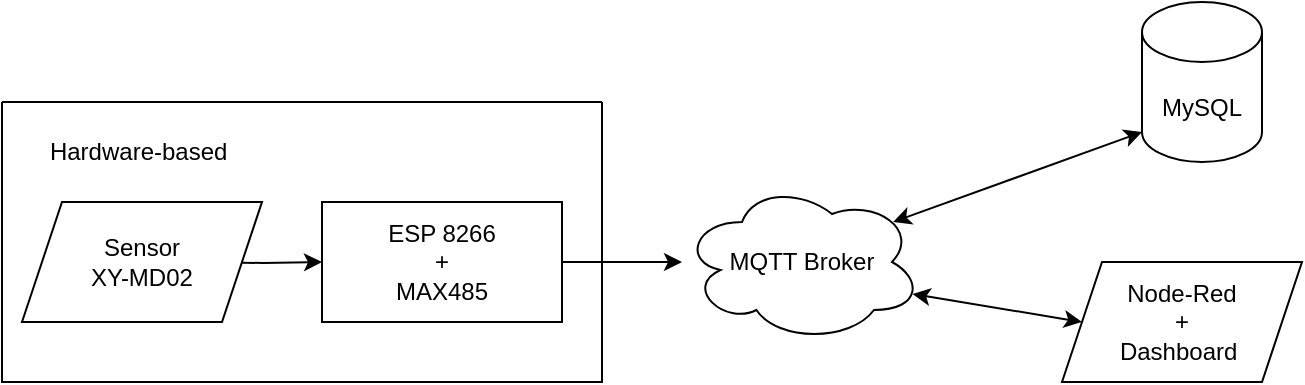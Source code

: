 <mxfile version="24.4.4" type="device">
  <diagram id="C5RBs43oDa-KdzZeNtuy" name="Page-1">
    <mxGraphModel dx="1379" dy="785" grid="1" gridSize="10" guides="1" tooltips="1" connect="1" arrows="1" fold="1" page="1" pageScale="1" pageWidth="827" pageHeight="1169" math="0" shadow="0">
      <root>
        <mxCell id="WIyWlLk6GJQsqaUBKTNV-0" />
        <mxCell id="WIyWlLk6GJQsqaUBKTNV-1" parent="WIyWlLk6GJQsqaUBKTNV-0" />
        <mxCell id="gN7tssx_RgXMsxkDH8WU-5" value="" style="edgeStyle=orthogonalEdgeStyle;rounded=0;orthogonalLoop=1;jettySize=auto;html=1;" edge="1" parent="WIyWlLk6GJQsqaUBKTNV-1" source="gN7tssx_RgXMsxkDH8WU-1" target="gN7tssx_RgXMsxkDH8WU-4">
          <mxGeometry relative="1" as="geometry" />
        </mxCell>
        <mxCell id="gN7tssx_RgXMsxkDH8WU-4" value="MQTT Broker" style="ellipse;shape=cloud;whiteSpace=wrap;html=1;" vertex="1" parent="WIyWlLk6GJQsqaUBKTNV-1">
          <mxGeometry x="430" y="440" width="120" height="80" as="geometry" />
        </mxCell>
        <mxCell id="gN7tssx_RgXMsxkDH8WU-8" value="" style="group" vertex="1" connectable="0" parent="WIyWlLk6GJQsqaUBKTNV-1">
          <mxGeometry x="90" y="400" width="300" height="140" as="geometry" />
        </mxCell>
        <mxCell id="gN7tssx_RgXMsxkDH8WU-6" value="" style="group" vertex="1" connectable="0" parent="gN7tssx_RgXMsxkDH8WU-8">
          <mxGeometry x="10" y="50" width="270" height="60" as="geometry" />
        </mxCell>
        <mxCell id="gN7tssx_RgXMsxkDH8WU-2" value="" style="edgeStyle=orthogonalEdgeStyle;rounded=0;orthogonalLoop=1;jettySize=auto;html=1;" edge="1" parent="gN7tssx_RgXMsxkDH8WU-6" target="gN7tssx_RgXMsxkDH8WU-1">
          <mxGeometry relative="1" as="geometry">
            <mxPoint x="90" y="30" as="sourcePoint" />
          </mxGeometry>
        </mxCell>
        <mxCell id="gN7tssx_RgXMsxkDH8WU-1" value="ESP 8266&lt;div&gt;+&lt;br&gt;&lt;div&gt;MAX485&lt;/div&gt;&lt;/div&gt;" style="rounded=1;whiteSpace=wrap;html=1;arcSize=0;" vertex="1" parent="gN7tssx_RgXMsxkDH8WU-6">
          <mxGeometry x="150" width="120" height="60" as="geometry" />
        </mxCell>
        <mxCell id="gN7tssx_RgXMsxkDH8WU-3" value="Sensor&lt;br&gt;XY-MD02" style="shape=parallelogram;perimeter=parallelogramPerimeter;whiteSpace=wrap;html=1;fixedSize=1;" vertex="1" parent="gN7tssx_RgXMsxkDH8WU-6">
          <mxGeometry width="120" height="60" as="geometry" />
        </mxCell>
        <mxCell id="gN7tssx_RgXMsxkDH8WU-7" value="" style="swimlane;startSize=0;" vertex="1" parent="gN7tssx_RgXMsxkDH8WU-8">
          <mxGeometry width="300" height="140" as="geometry">
            <mxRectangle x="120" y="250" width="50" height="40" as="alternateBounds" />
          </mxGeometry>
        </mxCell>
        <mxCell id="gN7tssx_RgXMsxkDH8WU-10" value="Hardware-based&amp;nbsp;" style="text;html=1;align=center;verticalAlign=middle;whiteSpace=wrap;rounded=0;" vertex="1" parent="gN7tssx_RgXMsxkDH8WU-7">
          <mxGeometry x="15" y="10" width="110" height="30" as="geometry" />
        </mxCell>
        <mxCell id="gN7tssx_RgXMsxkDH8WU-12" value="MySQL" style="shape=cylinder3;whiteSpace=wrap;html=1;boundedLbl=1;backgroundOutline=1;size=15;" vertex="1" parent="WIyWlLk6GJQsqaUBKTNV-1">
          <mxGeometry x="660" y="350" width="60" height="80" as="geometry" />
        </mxCell>
        <mxCell id="gN7tssx_RgXMsxkDH8WU-13" value="" style="endArrow=classic;startArrow=classic;html=1;rounded=0;entryX=0;entryY=1;entryDx=0;entryDy=-15;entryPerimeter=0;exitX=0.88;exitY=0.25;exitDx=0;exitDy=0;exitPerimeter=0;" edge="1" parent="WIyWlLk6GJQsqaUBKTNV-1" source="gN7tssx_RgXMsxkDH8WU-4" target="gN7tssx_RgXMsxkDH8WU-12">
          <mxGeometry width="50" height="50" relative="1" as="geometry">
            <mxPoint x="540" y="460" as="sourcePoint" />
            <mxPoint x="590" y="410" as="targetPoint" />
          </mxGeometry>
        </mxCell>
        <mxCell id="gN7tssx_RgXMsxkDH8WU-15" value="Node-Red&lt;div&gt;+&lt;/div&gt;&lt;div&gt;Dashboard&amp;nbsp;&lt;/div&gt;" style="shape=parallelogram;perimeter=parallelogramPerimeter;whiteSpace=wrap;html=1;fixedSize=1;" vertex="1" parent="WIyWlLk6GJQsqaUBKTNV-1">
          <mxGeometry x="620" y="480" width="120" height="60" as="geometry" />
        </mxCell>
        <mxCell id="gN7tssx_RgXMsxkDH8WU-16" value="" style="endArrow=classic;startArrow=classic;html=1;rounded=0;entryX=0;entryY=0.5;entryDx=0;entryDy=0;exitX=0.96;exitY=0.7;exitDx=0;exitDy=0;exitPerimeter=0;" edge="1" parent="WIyWlLk6GJQsqaUBKTNV-1" source="gN7tssx_RgXMsxkDH8WU-4" target="gN7tssx_RgXMsxkDH8WU-15">
          <mxGeometry width="50" height="50" relative="1" as="geometry">
            <mxPoint x="536" y="490" as="sourcePoint" />
            <mxPoint x="610" y="470" as="targetPoint" />
          </mxGeometry>
        </mxCell>
      </root>
    </mxGraphModel>
  </diagram>
</mxfile>
